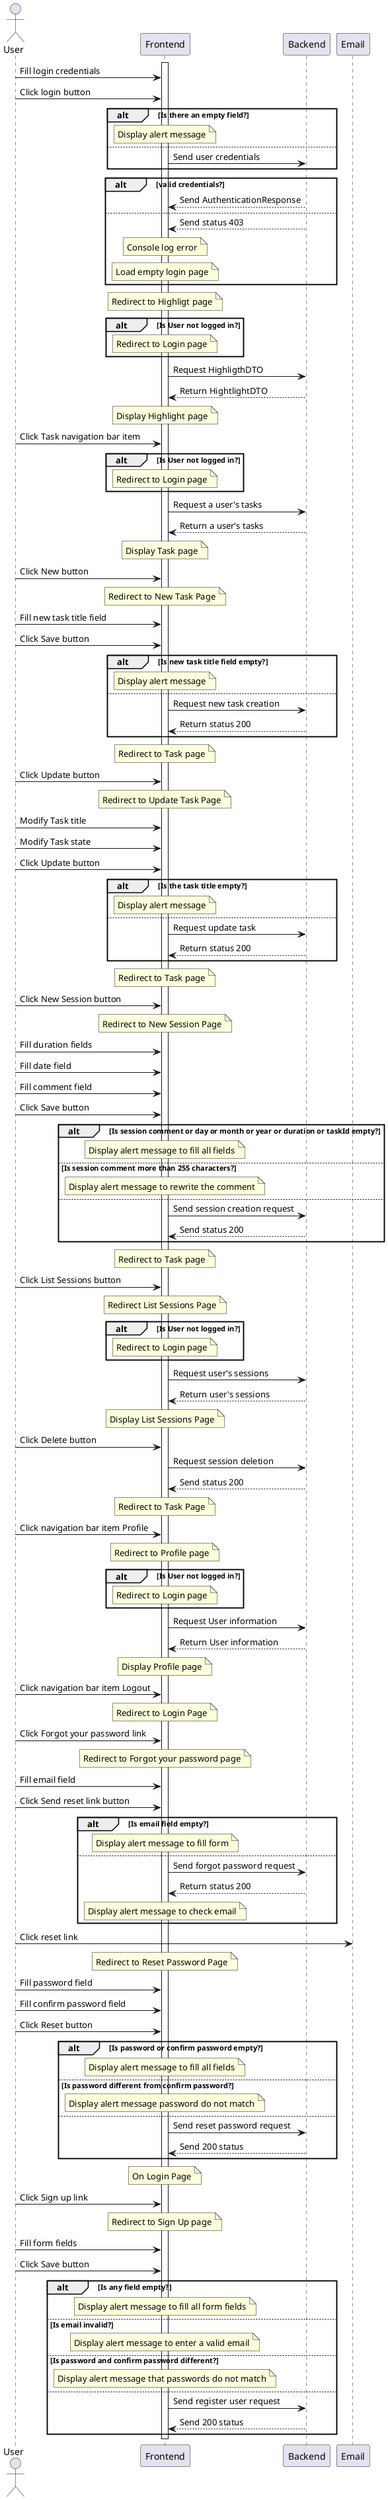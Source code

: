 @startuml
actor User
participant Frontend
activate Frontend
User -> Frontend: Fill login credentials
User -> Frontend: Click login button
alt Is there an empty field?
    note over Frontend: Display alert message
else
    Frontend -> Backend: Send user credentials
end
alt valid credentials?
    Backend --> Frontend: Send AuthenticationResponse
else
    Backend --> Frontend: Send status 403
    note over Frontend: Console log error
    
    note over Frontend
    Load empty login page
    end note
end

note over Frontend: Redirect to Highligt page
alt Is User not logged in?
    note over Frontend: Redirect to Login page
end

Frontend -> Backend: Request HighligthDTO
Backend --> Frontend: Return HightlightDTO

note over Frontend: Display Highlight page

User -> Frontend: Click Task navigation bar item

alt Is User not logged in?
    note over Frontend: Redirect to Login page
end

Frontend -> Backend: Request a user's tasks
Backend --> Frontend: Return a user's tasks
note over Frontend: Display Task page

User -> Frontend: Click New button
note over Frontend: Redirect to New Task Page
User -> Frontend: Fill new task title field
User -> Frontend: Click Save button

alt Is new task title field empty?
    note over Frontend: Display alert message
else
    Frontend -> Backend: Request new task creation
    Backend --> Frontend: Return status 200
end
note over Frontend: Redirect to Task page

User -> Frontend: Click Update button
note over Frontend: Redirect to Update Task Page
User -> Frontend: Modify Task title
User -> Frontend: Modify Task state
User -> Frontend: Click Update button
alt Is the task title empty?
    note over Frontend: Display alert message
else
    Frontend -> Backend: Request update task
    Backend --> Frontend: Return status 200
end
note over Frontend: Redirect to Task page

User -> Frontend: Click New Session button
note over Frontend: Redirect to New Session Page
User -> Frontend: Fill duration fields
User -> Frontend: Fill date field
User -> Frontend: Fill comment field
User -> Frontend: Click Save button
alt Is session comment or day or month or year or duration or taskId empty?
    note over Frontend: Display alert message to fill all fields
else Is session comment more than 255 characters?
    note over Frontend: Display alert message to rewrite the comment
else 
    Frontend -> Backend: Send session creation request
    Backend --> Frontend: Send status 200
end
note over Frontend: Redirect to Task page

User -> Frontend: Click List Sessions button
note over Frontend: Redirect List Sessions Page
alt Is User not logged in?
    note over Frontend: Redirect to Login page
end
Frontend -> Backend: Request user's sessions
Backend --> Frontend: Return user's sessions
note over Frontend: Display List Sessions Page
User -> Frontend: Click Delete button
Frontend -> Backend: Request session deletion
Backend --> Frontend: Send status 200
note over Frontend: Redirect to Task Page

User -> Frontend: Click navigation bar item Profile
note over Frontend: Redirect to Profile page
alt Is User not logged in?
    note over Frontend: Redirect to Login page
end

Frontend -> Backend: Request User information
Backend --> Frontend: Return User information
note over Frontend: Display Profile page

User -> Frontend: Click navigation bar item Logout
note over Frontend: Redirect to Login Page

User -> Frontend: Click Forgot your password link
note over Frontend: Redirect to Forgot your password page
User -> Frontend: Fill email field
User -> Frontend: Click Send reset link button
alt Is email field empty?
    note over Frontend: Display alert message to fill form
else
    Frontend -> Backend: Send forgot password request
    Backend --> Frontend: Return status 200
    note over Frontend: Display alert message to check email
end
User -> Email: Click reset link
note over Frontend: Redirect to Reset Password Page
User -> Frontend: Fill password field
User -> Frontend: Fill confirm password field
User -> Frontend: Click Reset button
alt Is password or confirm password empty?
    note over Frontend: Display alert message to fill all fields
else Is password different from confirm password?
    note over Frontend: Display alert message password do not match
else 
    Frontend -> Backend: Send reset password request
    Backend --> Frontend: Send 200 status
end

note over Frontend: On Login Page
User -> Frontend: Click Sign up link
note over Frontend: Redirect to Sign Up page
User -> Frontend: Fill form fields
User -> Frontend: Click Save button
alt Is any field empty?
    note over Frontend: Display alert message to fill all form fields
else Is email invalid?
    note over Frontend: Display alert message to enter a valid email
else Is password and confirm password different?
    note over Frontend: Display alert message that passwords do not match
else
    Frontend -> Backend: Send register user request
    Backend --> Frontend: Send 200 status
end
deactivate Frontend
@enduml